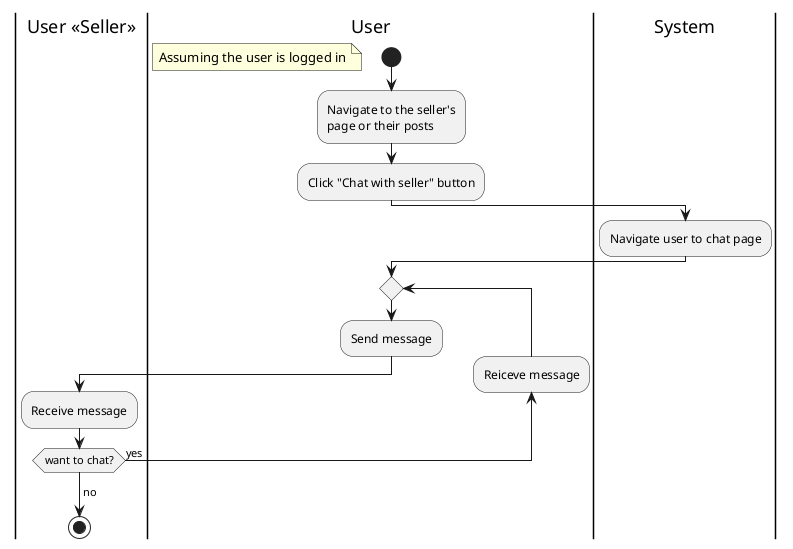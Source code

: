 @startuml
|User <<Seller>>|
|User|
start
floating note left
Assuming the user is logged in
end note
:Navigate to the seller's 
page or their posts;
:Click "Chat with seller" button;
|System|
:Navigate user to chat page;
|User|
repeat
   :Send message;
   |User <<Seller>>|
   :Receive message;
backward:Send message;
|User|
backward:Reiceve message;
|User <<Seller>>|
repeat while (want to chat?) is (yes)
-> no;
stop
@enduml